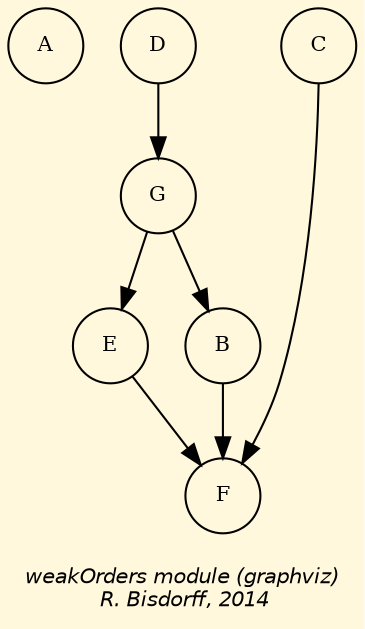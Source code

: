 digraph G {
graph [ bgcolor = cornsilk, ordering = out, fontname = "Helvetica-Oblique",
 fontsize = 12,
 label = "\nweakOrders module (graphviz)\n R. Bisdorff, 2014", size="7,7",fontsize=10];
A [shape = "circle", label = "A", fontsize=10];
E [shape = "circle", label = "E", fontsize=10];
B [shape = "circle", label = "B", fontsize=10];
G [shape = "circle", label = "G", fontsize=10];
F [shape = "circle", label = "F", fontsize=10];
C [shape = "circle", label = "C", fontsize=10];
D [shape = "circle", label = "D", fontsize=10];
{ rank = same; A; C; D; }
{ rank = same; G; }
{ rank = same; E; B; }
{ rank = same; F; }
C-> F [style="setlinewidth(1)",color=black] ;
D-> G [style="setlinewidth(1)",color=black] ;
G-> E [style="setlinewidth(1)",color=black] ;
G-> B [style="setlinewidth(1)",color=black] ;
E-> F [style="setlinewidth(1)",color=black] ;
B-> F [style="setlinewidth(1)",color=black] ;
}
 
